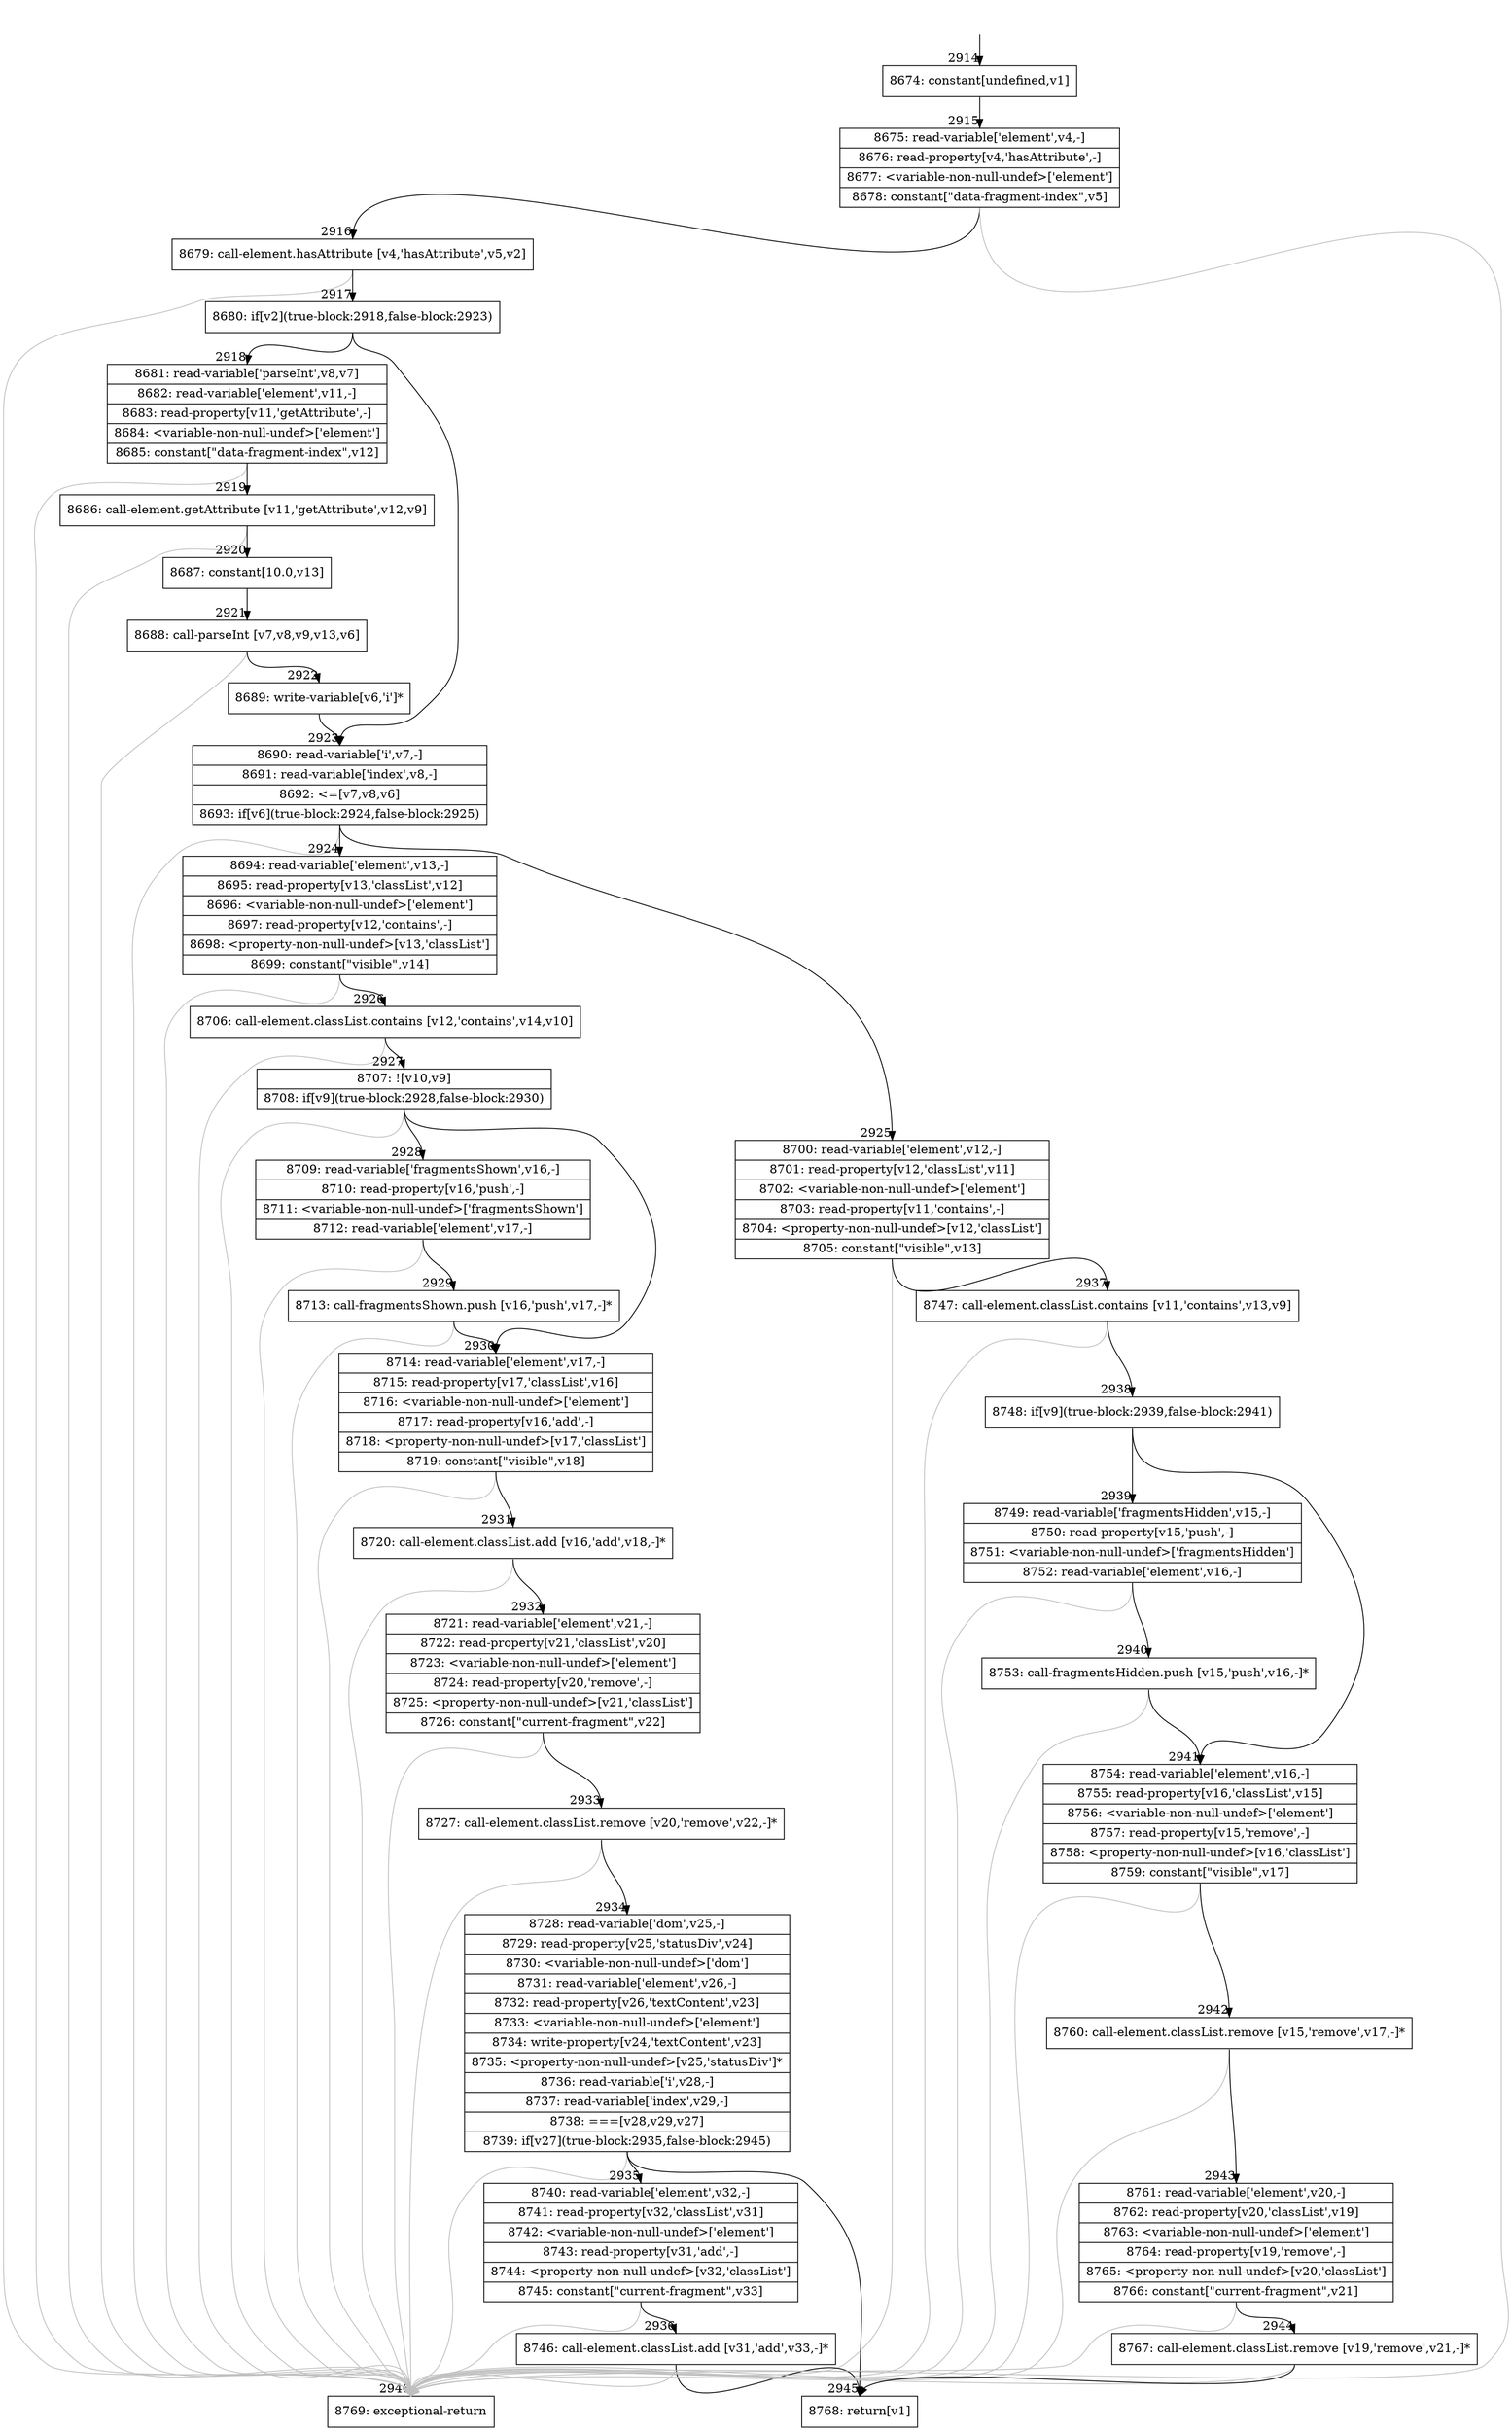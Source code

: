 digraph {
rankdir="TD"
BB_entry179[shape=none,label=""];
BB_entry179 -> BB2914 [tailport=s, headport=n, headlabel="    2914"]
BB2914 [shape=record label="{8674: constant[undefined,v1]}" ] 
BB2914 -> BB2915 [tailport=s, headport=n, headlabel="      2915"]
BB2915 [shape=record label="{8675: read-variable['element',v4,-]|8676: read-property[v4,'hasAttribute',-]|8677: \<variable-non-null-undef\>['element']|8678: constant[\"data-fragment-index\",v5]}" ] 
BB2915 -> BB2916 [tailport=s, headport=n, headlabel="      2916"]
BB2915 -> BB2946 [tailport=s, headport=n, color=gray, headlabel="      2946"]
BB2916 [shape=record label="{8679: call-element.hasAttribute [v4,'hasAttribute',v5,v2]}" ] 
BB2916 -> BB2917 [tailport=s, headport=n, headlabel="      2917"]
BB2916 -> BB2946 [tailport=s, headport=n, color=gray]
BB2917 [shape=record label="{8680: if[v2](true-block:2918,false-block:2923)}" ] 
BB2917 -> BB2918 [tailport=s, headport=n, headlabel="      2918"]
BB2917 -> BB2923 [tailport=s, headport=n, headlabel="      2923"]
BB2918 [shape=record label="{8681: read-variable['parseInt',v8,v7]|8682: read-variable['element',v11,-]|8683: read-property[v11,'getAttribute',-]|8684: \<variable-non-null-undef\>['element']|8685: constant[\"data-fragment-index\",v12]}" ] 
BB2918 -> BB2919 [tailport=s, headport=n, headlabel="      2919"]
BB2918 -> BB2946 [tailport=s, headport=n, color=gray]
BB2919 [shape=record label="{8686: call-element.getAttribute [v11,'getAttribute',v12,v9]}" ] 
BB2919 -> BB2920 [tailport=s, headport=n, headlabel="      2920"]
BB2919 -> BB2946 [tailport=s, headport=n, color=gray]
BB2920 [shape=record label="{8687: constant[10.0,v13]}" ] 
BB2920 -> BB2921 [tailport=s, headport=n, headlabel="      2921"]
BB2921 [shape=record label="{8688: call-parseInt [v7,v8,v9,v13,v6]}" ] 
BB2921 -> BB2922 [tailport=s, headport=n, headlabel="      2922"]
BB2921 -> BB2946 [tailport=s, headport=n, color=gray]
BB2922 [shape=record label="{8689: write-variable[v6,'i']*}" ] 
BB2922 -> BB2923 [tailport=s, headport=n]
BB2923 [shape=record label="{8690: read-variable['i',v7,-]|8691: read-variable['index',v8,-]|8692: \<=[v7,v8,v6]|8693: if[v6](true-block:2924,false-block:2925)}" ] 
BB2923 -> BB2924 [tailport=s, headport=n, headlabel="      2924"]
BB2923 -> BB2925 [tailport=s, headport=n, headlabel="      2925"]
BB2923 -> BB2946 [tailport=s, headport=n, color=gray]
BB2924 [shape=record label="{8694: read-variable['element',v13,-]|8695: read-property[v13,'classList',v12]|8696: \<variable-non-null-undef\>['element']|8697: read-property[v12,'contains',-]|8698: \<property-non-null-undef\>[v13,'classList']|8699: constant[\"visible\",v14]}" ] 
BB2924 -> BB2926 [tailport=s, headport=n, headlabel="      2926"]
BB2924 -> BB2946 [tailport=s, headport=n, color=gray]
BB2925 [shape=record label="{8700: read-variable['element',v12,-]|8701: read-property[v12,'classList',v11]|8702: \<variable-non-null-undef\>['element']|8703: read-property[v11,'contains',-]|8704: \<property-non-null-undef\>[v12,'classList']|8705: constant[\"visible\",v13]}" ] 
BB2925 -> BB2937 [tailport=s, headport=n, headlabel="      2937"]
BB2925 -> BB2946 [tailport=s, headport=n, color=gray]
BB2926 [shape=record label="{8706: call-element.classList.contains [v12,'contains',v14,v10]}" ] 
BB2926 -> BB2927 [tailport=s, headport=n, headlabel="      2927"]
BB2926 -> BB2946 [tailport=s, headport=n, color=gray]
BB2927 [shape=record label="{8707: ![v10,v9]|8708: if[v9](true-block:2928,false-block:2930)}" ] 
BB2927 -> BB2928 [tailport=s, headport=n, headlabel="      2928"]
BB2927 -> BB2930 [tailport=s, headport=n, headlabel="      2930"]
BB2927 -> BB2946 [tailport=s, headport=n, color=gray]
BB2928 [shape=record label="{8709: read-variable['fragmentsShown',v16,-]|8710: read-property[v16,'push',-]|8711: \<variable-non-null-undef\>['fragmentsShown']|8712: read-variable['element',v17,-]}" ] 
BB2928 -> BB2929 [tailport=s, headport=n, headlabel="      2929"]
BB2928 -> BB2946 [tailport=s, headport=n, color=gray]
BB2929 [shape=record label="{8713: call-fragmentsShown.push [v16,'push',v17,-]*}" ] 
BB2929 -> BB2930 [tailport=s, headport=n]
BB2929 -> BB2946 [tailport=s, headport=n, color=gray]
BB2930 [shape=record label="{8714: read-variable['element',v17,-]|8715: read-property[v17,'classList',v16]|8716: \<variable-non-null-undef\>['element']|8717: read-property[v16,'add',-]|8718: \<property-non-null-undef\>[v17,'classList']|8719: constant[\"visible\",v18]}" ] 
BB2930 -> BB2931 [tailport=s, headport=n, headlabel="      2931"]
BB2930 -> BB2946 [tailport=s, headport=n, color=gray]
BB2931 [shape=record label="{8720: call-element.classList.add [v16,'add',v18,-]*}" ] 
BB2931 -> BB2932 [tailport=s, headport=n, headlabel="      2932"]
BB2931 -> BB2946 [tailport=s, headport=n, color=gray]
BB2932 [shape=record label="{8721: read-variable['element',v21,-]|8722: read-property[v21,'classList',v20]|8723: \<variable-non-null-undef\>['element']|8724: read-property[v20,'remove',-]|8725: \<property-non-null-undef\>[v21,'classList']|8726: constant[\"current-fragment\",v22]}" ] 
BB2932 -> BB2933 [tailport=s, headport=n, headlabel="      2933"]
BB2932 -> BB2946 [tailport=s, headport=n, color=gray]
BB2933 [shape=record label="{8727: call-element.classList.remove [v20,'remove',v22,-]*}" ] 
BB2933 -> BB2934 [tailport=s, headport=n, headlabel="      2934"]
BB2933 -> BB2946 [tailport=s, headport=n, color=gray]
BB2934 [shape=record label="{8728: read-variable['dom',v25,-]|8729: read-property[v25,'statusDiv',v24]|8730: \<variable-non-null-undef\>['dom']|8731: read-variable['element',v26,-]|8732: read-property[v26,'textContent',v23]|8733: \<variable-non-null-undef\>['element']|8734: write-property[v24,'textContent',v23]|8735: \<property-non-null-undef\>[v25,'statusDiv']*|8736: read-variable['i',v28,-]|8737: read-variable['index',v29,-]|8738: ===[v28,v29,v27]|8739: if[v27](true-block:2935,false-block:2945)}" ] 
BB2934 -> BB2935 [tailport=s, headport=n, headlabel="      2935"]
BB2934 -> BB2945 [tailport=s, headport=n, headlabel="      2945"]
BB2934 -> BB2946 [tailport=s, headport=n, color=gray]
BB2935 [shape=record label="{8740: read-variable['element',v32,-]|8741: read-property[v32,'classList',v31]|8742: \<variable-non-null-undef\>['element']|8743: read-property[v31,'add',-]|8744: \<property-non-null-undef\>[v32,'classList']|8745: constant[\"current-fragment\",v33]}" ] 
BB2935 -> BB2936 [tailport=s, headport=n, headlabel="      2936"]
BB2935 -> BB2946 [tailport=s, headport=n, color=gray]
BB2936 [shape=record label="{8746: call-element.classList.add [v31,'add',v33,-]*}" ] 
BB2936 -> BB2945 [tailport=s, headport=n]
BB2936 -> BB2946 [tailport=s, headport=n, color=gray]
BB2937 [shape=record label="{8747: call-element.classList.contains [v11,'contains',v13,v9]}" ] 
BB2937 -> BB2938 [tailport=s, headport=n, headlabel="      2938"]
BB2937 -> BB2946 [tailport=s, headport=n, color=gray]
BB2938 [shape=record label="{8748: if[v9](true-block:2939,false-block:2941)}" ] 
BB2938 -> BB2939 [tailport=s, headport=n, headlabel="      2939"]
BB2938 -> BB2941 [tailport=s, headport=n, headlabel="      2941"]
BB2939 [shape=record label="{8749: read-variable['fragmentsHidden',v15,-]|8750: read-property[v15,'push',-]|8751: \<variable-non-null-undef\>['fragmentsHidden']|8752: read-variable['element',v16,-]}" ] 
BB2939 -> BB2940 [tailport=s, headport=n, headlabel="      2940"]
BB2939 -> BB2946 [tailport=s, headport=n, color=gray]
BB2940 [shape=record label="{8753: call-fragmentsHidden.push [v15,'push',v16,-]*}" ] 
BB2940 -> BB2941 [tailport=s, headport=n]
BB2940 -> BB2946 [tailport=s, headport=n, color=gray]
BB2941 [shape=record label="{8754: read-variable['element',v16,-]|8755: read-property[v16,'classList',v15]|8756: \<variable-non-null-undef\>['element']|8757: read-property[v15,'remove',-]|8758: \<property-non-null-undef\>[v16,'classList']|8759: constant[\"visible\",v17]}" ] 
BB2941 -> BB2942 [tailport=s, headport=n, headlabel="      2942"]
BB2941 -> BB2946 [tailport=s, headport=n, color=gray]
BB2942 [shape=record label="{8760: call-element.classList.remove [v15,'remove',v17,-]*}" ] 
BB2942 -> BB2943 [tailport=s, headport=n, headlabel="      2943"]
BB2942 -> BB2946 [tailport=s, headport=n, color=gray]
BB2943 [shape=record label="{8761: read-variable['element',v20,-]|8762: read-property[v20,'classList',v19]|8763: \<variable-non-null-undef\>['element']|8764: read-property[v19,'remove',-]|8765: \<property-non-null-undef\>[v20,'classList']|8766: constant[\"current-fragment\",v21]}" ] 
BB2943 -> BB2944 [tailport=s, headport=n, headlabel="      2944"]
BB2943 -> BB2946 [tailport=s, headport=n, color=gray]
BB2944 [shape=record label="{8767: call-element.classList.remove [v19,'remove',v21,-]*}" ] 
BB2944 -> BB2945 [tailport=s, headport=n]
BB2944 -> BB2946 [tailport=s, headport=n, color=gray]
BB2945 [shape=record label="{8768: return[v1]}" ] 
BB2946 [shape=record label="{8769: exceptional-return}" ] 
//#$~ 3451
}
